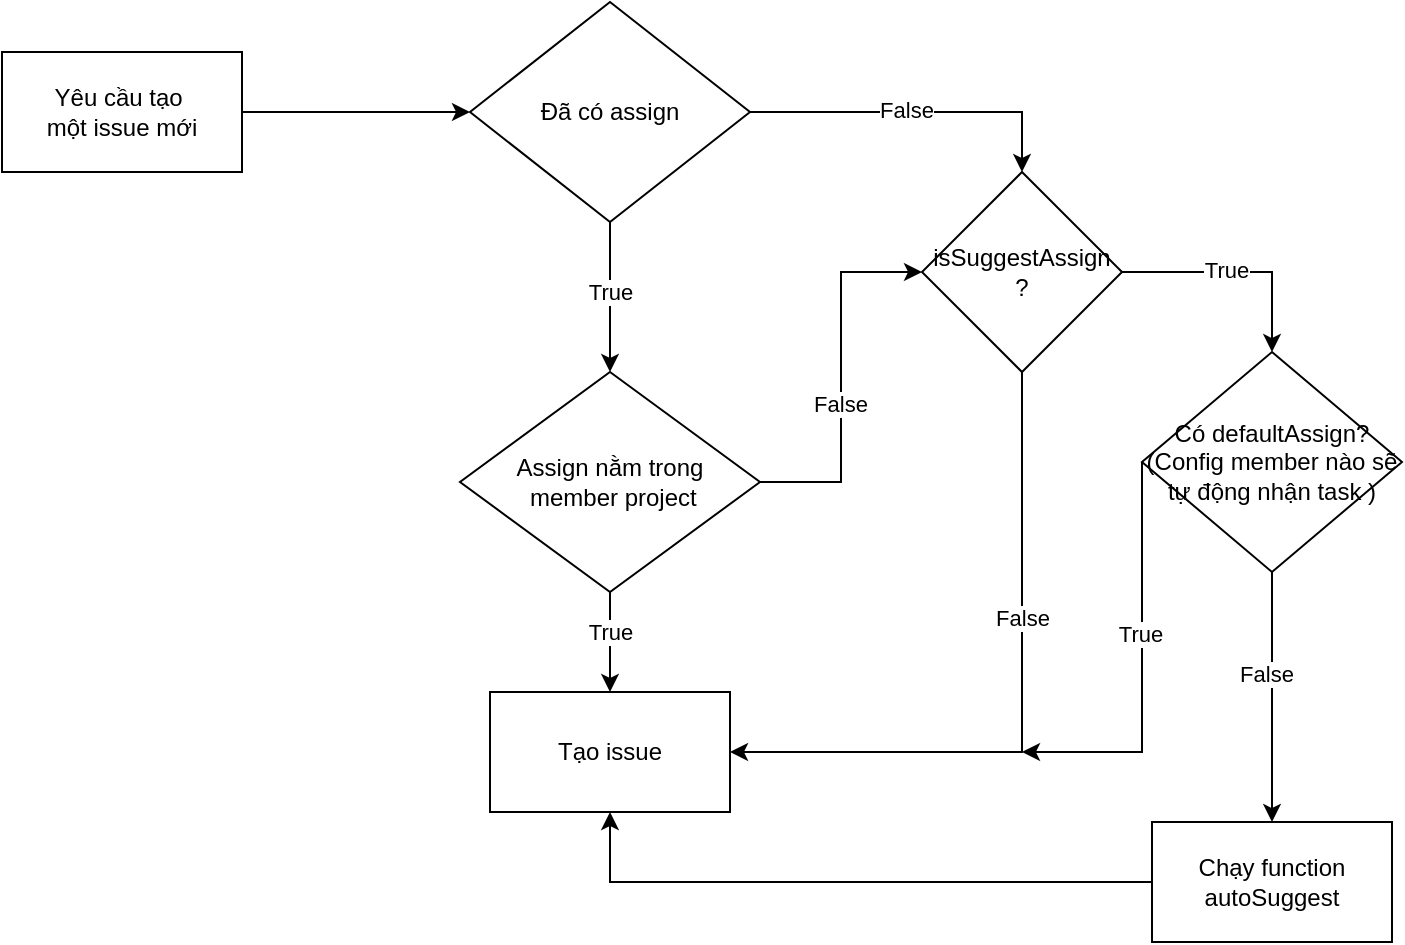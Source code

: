 <mxfile version="14.8.5" type="device"><diagram id="AkoMRqTnjh3jITv1cVRj" name="Page-1"><mxGraphModel dx="1102" dy="592" grid="1" gridSize="10" guides="1" tooltips="1" connect="1" arrows="1" fold="1" page="1" pageScale="1" pageWidth="827" pageHeight="1169" math="0" shadow="0"><root><mxCell id="0"/><mxCell id="1" parent="0"/><mxCell id="VYQg0fS879AbZFyTRwzD-3" style="edgeStyle=orthogonalEdgeStyle;rounded=0;orthogonalLoop=1;jettySize=auto;html=1;exitX=1;exitY=0.5;exitDx=0;exitDy=0;" edge="1" parent="1" source="VYQg0fS879AbZFyTRwzD-1" target="VYQg0fS879AbZFyTRwzD-2"><mxGeometry relative="1" as="geometry"/></mxCell><mxCell id="VYQg0fS879AbZFyTRwzD-1" value="Yêu cầu tạo&amp;nbsp;&lt;br&gt;một issue mới" style="rounded=0;whiteSpace=wrap;html=1;" vertex="1" parent="1"><mxGeometry x="40" y="140" width="120" height="60" as="geometry"/></mxCell><mxCell id="VYQg0fS879AbZFyTRwzD-5" value="" style="edgeStyle=orthogonalEdgeStyle;rounded=0;orthogonalLoop=1;jettySize=auto;html=1;" edge="1" parent="1" source="VYQg0fS879AbZFyTRwzD-2" target="VYQg0fS879AbZFyTRwzD-4"><mxGeometry relative="1" as="geometry"/></mxCell><mxCell id="VYQg0fS879AbZFyTRwzD-6" value="True" style="edgeLabel;html=1;align=center;verticalAlign=middle;resizable=0;points=[];" vertex="1" connectable="0" parent="VYQg0fS879AbZFyTRwzD-5"><mxGeometry x="0.175" relative="1" as="geometry"><mxPoint y="-9" as="offset"/></mxGeometry></mxCell><mxCell id="VYQg0fS879AbZFyTRwzD-12" style="edgeStyle=orthogonalEdgeStyle;rounded=0;orthogonalLoop=1;jettySize=auto;html=1;entryX=0.5;entryY=0;entryDx=0;entryDy=0;" edge="1" parent="1" source="VYQg0fS879AbZFyTRwzD-2" target="VYQg0fS879AbZFyTRwzD-11"><mxGeometry relative="1" as="geometry"/></mxCell><mxCell id="VYQg0fS879AbZFyTRwzD-18" value="False" style="edgeLabel;html=1;align=center;verticalAlign=middle;resizable=0;points=[];" vertex="1" connectable="0" parent="VYQg0fS879AbZFyTRwzD-12"><mxGeometry x="-0.06" relative="1" as="geometry"><mxPoint y="-1" as="offset"/></mxGeometry></mxCell><mxCell id="VYQg0fS879AbZFyTRwzD-2" value="Đã có assign" style="rhombus;whiteSpace=wrap;html=1;" vertex="1" parent="1"><mxGeometry x="274" y="115" width="140" height="110" as="geometry"/></mxCell><mxCell id="VYQg0fS879AbZFyTRwzD-8" value="" style="edgeStyle=orthogonalEdgeStyle;rounded=0;orthogonalLoop=1;jettySize=auto;html=1;" edge="1" parent="1" source="VYQg0fS879AbZFyTRwzD-4" target="VYQg0fS879AbZFyTRwzD-7"><mxGeometry relative="1" as="geometry"/></mxCell><mxCell id="VYQg0fS879AbZFyTRwzD-9" value="Text" style="edgeLabel;html=1;align=center;verticalAlign=middle;resizable=0;points=[];" vertex="1" connectable="0" parent="VYQg0fS879AbZFyTRwzD-8"><mxGeometry x="0.323" relative="1" as="geometry"><mxPoint y="-13" as="offset"/></mxGeometry></mxCell><mxCell id="VYQg0fS879AbZFyTRwzD-10" value="True" style="edgeLabel;html=1;align=center;verticalAlign=middle;resizable=0;points=[];" vertex="1" connectable="0" parent="VYQg0fS879AbZFyTRwzD-8"><mxGeometry x="-0.213" relative="1" as="geometry"><mxPoint as="offset"/></mxGeometry></mxCell><mxCell id="VYQg0fS879AbZFyTRwzD-13" style="edgeStyle=orthogonalEdgeStyle;rounded=0;orthogonalLoop=1;jettySize=auto;html=1;entryX=0;entryY=0.5;entryDx=0;entryDy=0;" edge="1" parent="1" source="VYQg0fS879AbZFyTRwzD-4" target="VYQg0fS879AbZFyTRwzD-11"><mxGeometry relative="1" as="geometry"/></mxCell><mxCell id="VYQg0fS879AbZFyTRwzD-14" value="False" style="edgeLabel;html=1;align=center;verticalAlign=middle;resizable=0;points=[];" vertex="1" connectable="0" parent="VYQg0fS879AbZFyTRwzD-13"><mxGeometry x="-0.147" y="1" relative="1" as="geometry"><mxPoint as="offset"/></mxGeometry></mxCell><mxCell id="VYQg0fS879AbZFyTRwzD-4" value="Assign nằm trong&lt;br&gt;&amp;nbsp;member project" style="rhombus;whiteSpace=wrap;html=1;" vertex="1" parent="1"><mxGeometry x="269" y="300" width="150" height="110" as="geometry"/></mxCell><mxCell id="VYQg0fS879AbZFyTRwzD-7" value="Tạo issue" style="rounded=0;whiteSpace=wrap;html=1;" vertex="1" parent="1"><mxGeometry x="284" y="460" width="120" height="60" as="geometry"/></mxCell><mxCell id="VYQg0fS879AbZFyTRwzD-15" style="edgeStyle=orthogonalEdgeStyle;rounded=0;orthogonalLoop=1;jettySize=auto;html=1;entryX=1;entryY=0.5;entryDx=0;entryDy=0;" edge="1" parent="1" source="VYQg0fS879AbZFyTRwzD-11" target="VYQg0fS879AbZFyTRwzD-7"><mxGeometry relative="1" as="geometry"><mxPoint x="510" y="490" as="targetPoint"/><Array as="points"><mxPoint x="550" y="490"/></Array></mxGeometry></mxCell><mxCell id="VYQg0fS879AbZFyTRwzD-16" value="False" style="edgeLabel;html=1;align=center;verticalAlign=middle;resizable=0;points=[];" vertex="1" connectable="0" parent="VYQg0fS879AbZFyTRwzD-15"><mxGeometry x="-0.269" relative="1" as="geometry"><mxPoint as="offset"/></mxGeometry></mxCell><mxCell id="VYQg0fS879AbZFyTRwzD-20" style="edgeStyle=orthogonalEdgeStyle;rounded=0;orthogonalLoop=1;jettySize=auto;html=1;entryX=0.5;entryY=0;entryDx=0;entryDy=0;" edge="1" parent="1" source="VYQg0fS879AbZFyTRwzD-11" target="VYQg0fS879AbZFyTRwzD-19"><mxGeometry relative="1" as="geometry"/></mxCell><mxCell id="VYQg0fS879AbZFyTRwzD-28" value="True" style="edgeLabel;html=1;align=center;verticalAlign=middle;resizable=0;points=[];" vertex="1" connectable="0" parent="VYQg0fS879AbZFyTRwzD-20"><mxGeometry x="-0.092" y="1" relative="1" as="geometry"><mxPoint as="offset"/></mxGeometry></mxCell><mxCell id="VYQg0fS879AbZFyTRwzD-11" value="isSuggestAssign ?" style="rhombus;whiteSpace=wrap;html=1;" vertex="1" parent="1"><mxGeometry x="500" y="200" width="100" height="100" as="geometry"/></mxCell><mxCell id="VYQg0fS879AbZFyTRwzD-22" style="edgeStyle=orthogonalEdgeStyle;rounded=0;orthogonalLoop=1;jettySize=auto;html=1;exitX=0;exitY=0.5;exitDx=0;exitDy=0;" edge="1" parent="1" source="VYQg0fS879AbZFyTRwzD-19"><mxGeometry relative="1" as="geometry"><mxPoint x="550" y="490" as="targetPoint"/><Array as="points"><mxPoint x="610" y="490"/></Array></mxGeometry></mxCell><mxCell id="VYQg0fS879AbZFyTRwzD-23" value="True" style="edgeLabel;html=1;align=center;verticalAlign=middle;resizable=0;points=[];" vertex="1" connectable="0" parent="VYQg0fS879AbZFyTRwzD-22"><mxGeometry x="-0.159" y="-1" relative="1" as="geometry"><mxPoint as="offset"/></mxGeometry></mxCell><mxCell id="VYQg0fS879AbZFyTRwzD-25" style="edgeStyle=orthogonalEdgeStyle;rounded=0;orthogonalLoop=1;jettySize=auto;html=1;entryX=0.5;entryY=0;entryDx=0;entryDy=0;" edge="1" parent="1" source="VYQg0fS879AbZFyTRwzD-19" target="VYQg0fS879AbZFyTRwzD-24"><mxGeometry relative="1" as="geometry"/></mxCell><mxCell id="VYQg0fS879AbZFyTRwzD-26" value="False" style="edgeLabel;html=1;align=center;verticalAlign=middle;resizable=0;points=[];" vertex="1" connectable="0" parent="VYQg0fS879AbZFyTRwzD-25"><mxGeometry x="-0.181" y="-3" relative="1" as="geometry"><mxPoint as="offset"/></mxGeometry></mxCell><mxCell id="VYQg0fS879AbZFyTRwzD-19" value="Có defaultAssign?&lt;br&gt;(Config member nào sẽ tự động nhận task )" style="rhombus;whiteSpace=wrap;html=1;" vertex="1" parent="1"><mxGeometry x="610" y="290" width="130" height="110" as="geometry"/></mxCell><mxCell id="VYQg0fS879AbZFyTRwzD-27" style="edgeStyle=orthogonalEdgeStyle;rounded=0;orthogonalLoop=1;jettySize=auto;html=1;entryX=0.5;entryY=1;entryDx=0;entryDy=0;" edge="1" parent="1" source="VYQg0fS879AbZFyTRwzD-24" target="VYQg0fS879AbZFyTRwzD-7"><mxGeometry relative="1" as="geometry"/></mxCell><mxCell id="VYQg0fS879AbZFyTRwzD-24" value="Chạy function autoSuggest" style="rounded=0;whiteSpace=wrap;html=1;" vertex="1" parent="1"><mxGeometry x="615" y="525" width="120" height="60" as="geometry"/></mxCell></root></mxGraphModel></diagram></mxfile>